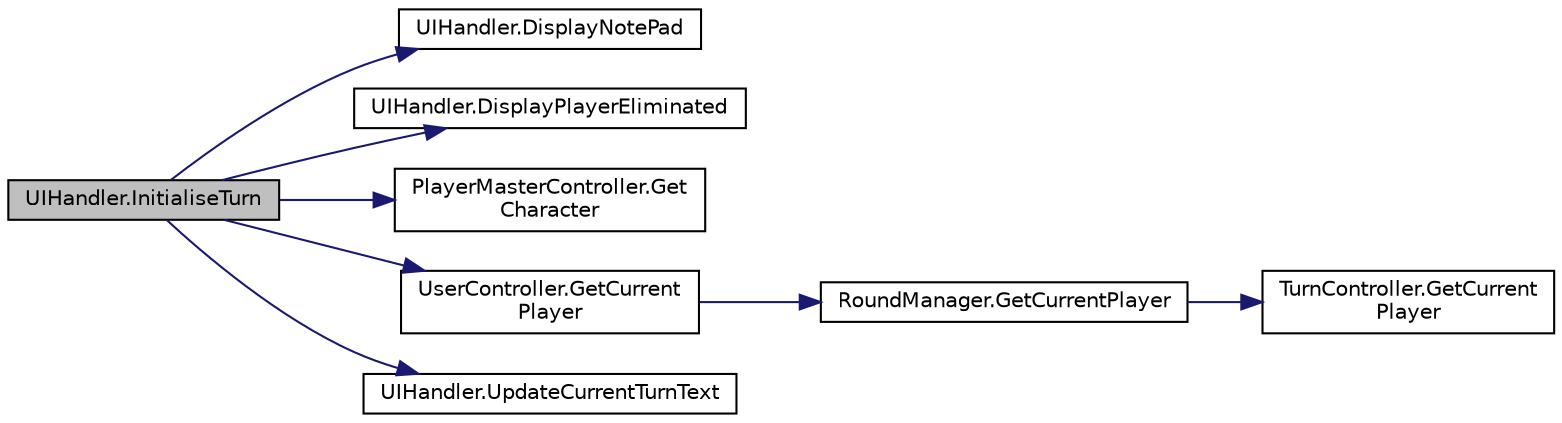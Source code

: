 digraph "UIHandler.InitialiseTurn"
{
 // LATEX_PDF_SIZE
  edge [fontname="Helvetica",fontsize="10",labelfontname="Helvetica",labelfontsize="10"];
  node [fontname="Helvetica",fontsize="10",shape=record];
  rankdir="LR";
  Node1 [label="UIHandler.InitialiseTurn",height=0.2,width=0.4,color="black", fillcolor="grey75", style="filled", fontcolor="black",tooltip=" "];
  Node1 -> Node2 [color="midnightblue",fontsize="10",style="solid",fontname="Helvetica"];
  Node2 [label="UIHandler.DisplayNotePad",height=0.2,width=0.4,color="black", fillcolor="white", style="filled",URL="$class_u_i_handler.html#abe1c78d110b0a4374daed98df71fcff1",tooltip=" "];
  Node1 -> Node3 [color="midnightblue",fontsize="10",style="solid",fontname="Helvetica"];
  Node3 [label="UIHandler.DisplayPlayerEliminated",height=0.2,width=0.4,color="black", fillcolor="white", style="filled",URL="$class_u_i_handler.html#a2db6b92acd51a72b431b3eacb3884ddd",tooltip=" "];
  Node1 -> Node4 [color="midnightblue",fontsize="10",style="solid",fontname="Helvetica"];
  Node4 [label="PlayerMasterController.Get\lCharacter",height=0.2,width=0.4,color="black", fillcolor="white", style="filled",URL="$class_player_master_controller.html#a12c91851433777ae557a71d9f9a855f0",tooltip=" "];
  Node1 -> Node5 [color="midnightblue",fontsize="10",style="solid",fontname="Helvetica"];
  Node5 [label="UserController.GetCurrent\lPlayer",height=0.2,width=0.4,color="black", fillcolor="white", style="filled",URL="$class_user_controller.html#a587c55687141d18f375e0504ea4649fa",tooltip="Gets the player controller for the current player"];
  Node5 -> Node6 [color="midnightblue",fontsize="10",style="solid",fontname="Helvetica"];
  Node6 [label="RoundManager.GetCurrentPlayer",height=0.2,width=0.4,color="black", fillcolor="white", style="filled",URL="$class_round_manager.html#aab3f49a5e05508a8e023a497e763c1c8",tooltip="Gets the player controller for the current player"];
  Node6 -> Node7 [color="midnightblue",fontsize="10",style="solid",fontname="Helvetica"];
  Node7 [label="TurnController.GetCurrent\lPlayer",height=0.2,width=0.4,color="black", fillcolor="white", style="filled",URL="$class_turn_controller.html#af16e42b7e61c5a999291327e2e556caa",tooltip=" "];
  Node1 -> Node8 [color="midnightblue",fontsize="10",style="solid",fontname="Helvetica"];
  Node8 [label="UIHandler.UpdateCurrentTurnText",height=0.2,width=0.4,color="black", fillcolor="white", style="filled",URL="$class_u_i_handler.html#a33d33813339ed163ad4ab8708226f911",tooltip=" "];
}
